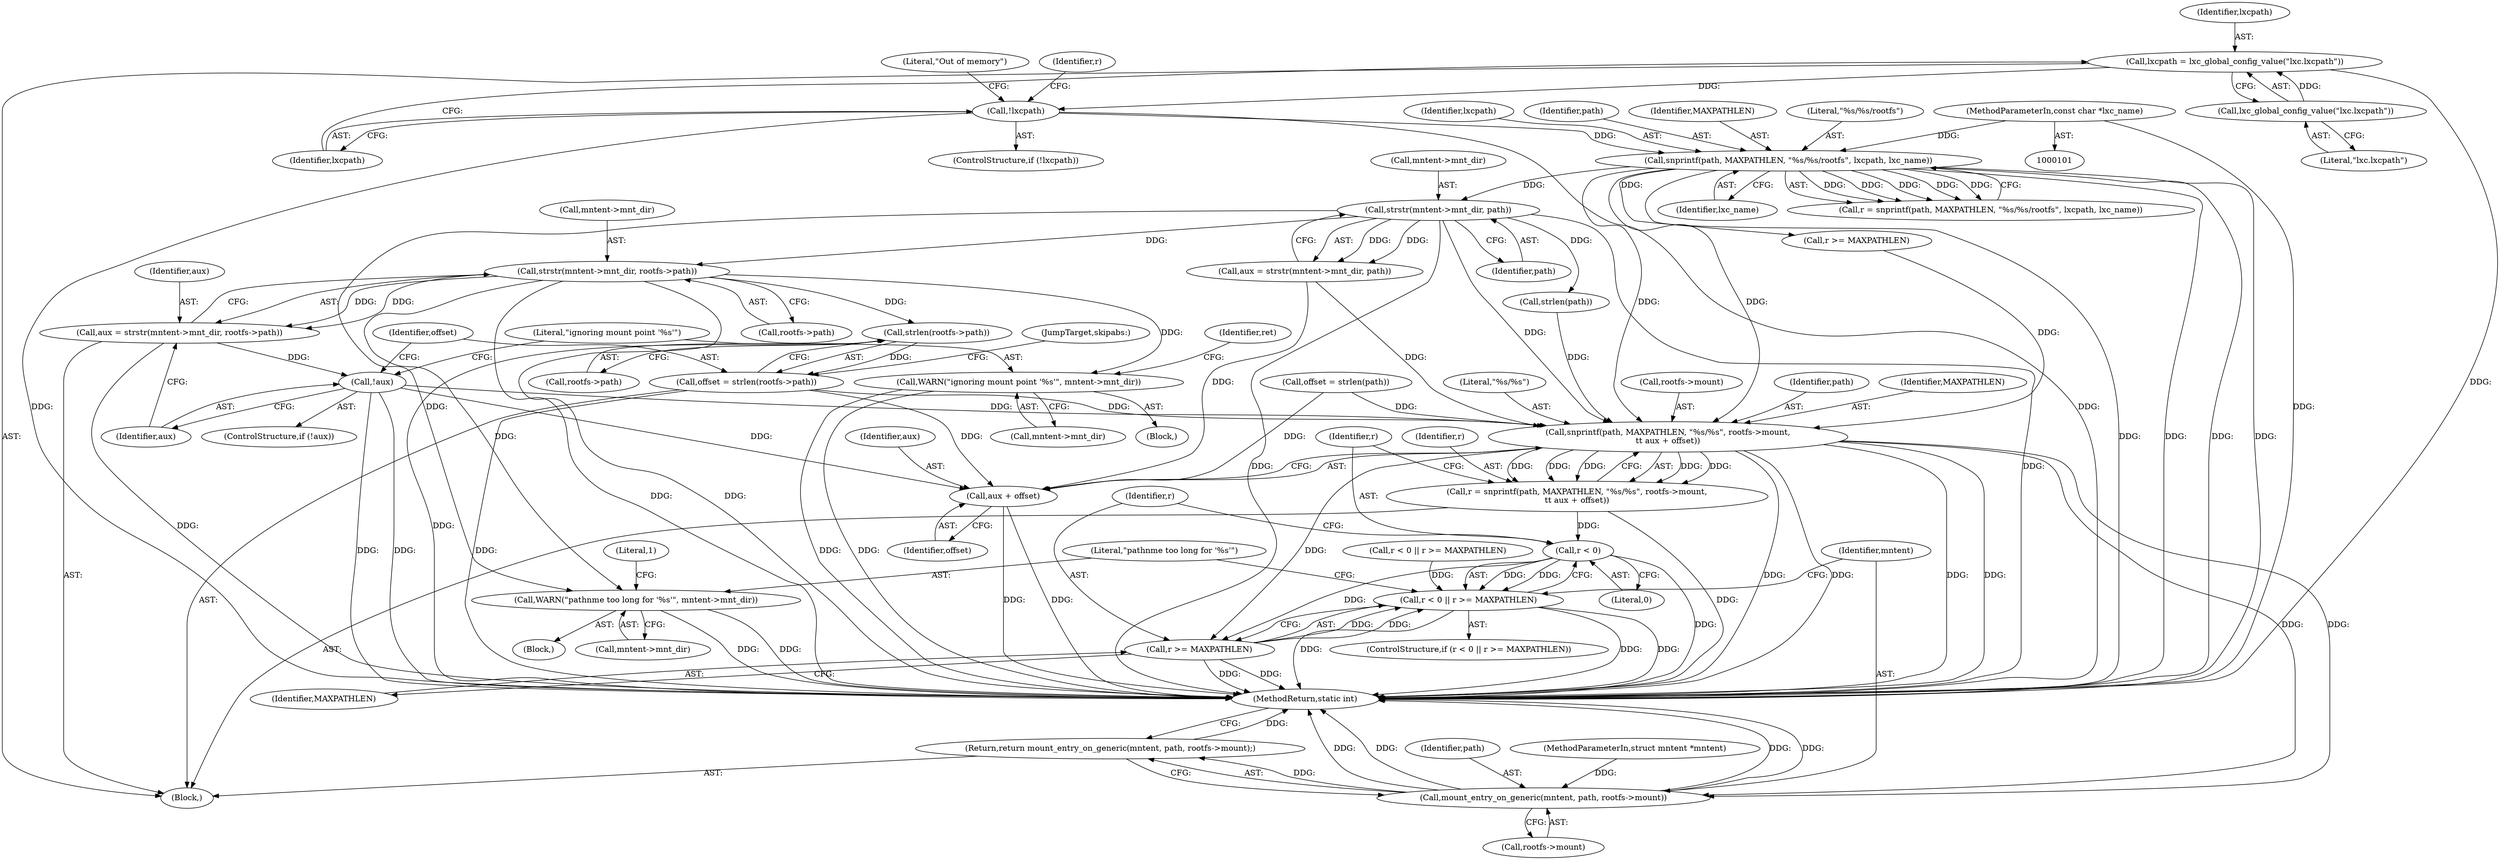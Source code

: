 digraph "0_lxc_592fd47a6245508b79fe6ac819fe6d3b2c1289be_6@API" {
"1000163" [label="(Call,strstr(mntent->mnt_dir, rootfs->path))"];
"1000147" [label="(Call,strstr(mntent->mnt_dir, path))"];
"1000130" [label="(Call,snprintf(path, MAXPATHLEN, \"%s/%s/rootfs\", lxcpath, lxc_name))"];
"1000120" [label="(Call,!lxcpath)"];
"1000115" [label="(Call,lxcpath = lxc_global_config_value(\"lxc.lxcpath\"))"];
"1000117" [label="(Call,lxc_global_config_value(\"lxc.lxcpath\"))"];
"1000104" [label="(MethodParameterIn,const char *lxc_name)"];
"1000161" [label="(Call,aux = strstr(mntent->mnt_dir, rootfs->path))"];
"1000171" [label="(Call,!aux)"];
"1000190" [label="(Call,snprintf(path, MAXPATHLEN, \"%s/%s\", rootfs->mount,\n\t\t aux + offset))"];
"1000188" [label="(Call,r = snprintf(path, MAXPATHLEN, \"%s/%s\", rootfs->mount,\n\t\t aux + offset))"];
"1000202" [label="(Call,r < 0)"];
"1000201" [label="(Call,r < 0 || r >= MAXPATHLEN)"];
"1000205" [label="(Call,r >= MAXPATHLEN)"];
"1000218" [label="(Call,mount_entry_on_generic(mntent, path, rootfs->mount))"];
"1000217" [label="(Return,return mount_entry_on_generic(mntent, path, rootfs->mount);)"];
"1000197" [label="(Call,aux + offset)"];
"1000174" [label="(Call,WARN(\"ignoring mount point '%s'\", mntent->mnt_dir))"];
"1000183" [label="(Call,strlen(rootfs->path))"];
"1000181" [label="(Call,offset = strlen(rootfs->path))"];
"1000209" [label="(Call,WARN(\"pathnme too long for '%s'\", mntent->mnt_dir))"];
"1000162" [label="(Identifier,aux)"];
"1000200" [label="(ControlStructure,if (r < 0 || r >= MAXPATHLEN))"];
"1000104" [label="(MethodParameterIn,const char *lxc_name)"];
"1000105" [label="(Block,)"];
"1000194" [label="(Call,rootfs->mount)"];
"1000116" [label="(Identifier,lxcpath)"];
"1000205" [label="(Call,r >= MAXPATHLEN)"];
"1000145" [label="(Call,aux = strstr(mntent->mnt_dir, path))"];
"1000180" [label="(Identifier,ret)"];
"1000171" [label="(Call,!aux)"];
"1000135" [label="(Identifier,lxc_name)"];
"1000176" [label="(Call,mntent->mnt_dir)"];
"1000181" [label="(Call,offset = strlen(rootfs->path))"];
"1000124" [label="(Literal,\"Out of memory\")"];
"1000163" [label="(Call,strstr(mntent->mnt_dir, rootfs->path))"];
"1000198" [label="(Identifier,aux)"];
"1000133" [label="(Literal,\"%s/%s/rootfs\")"];
"1000161" [label="(Call,aux = strstr(mntent->mnt_dir, rootfs->path))"];
"1000167" [label="(Call,rootfs->path)"];
"1000164" [label="(Call,mntent->mnt_dir)"];
"1000183" [label="(Call,strlen(rootfs->path))"];
"1000119" [label="(ControlStructure,if (!lxcpath))"];
"1000170" [label="(ControlStructure,if (!aux))"];
"1000134" [label="(Identifier,lxcpath)"];
"1000191" [label="(Identifier,path)"];
"1000120" [label="(Call,!lxcpath)"];
"1000189" [label="(Identifier,r)"];
"1000129" [label="(Identifier,r)"];
"1000201" [label="(Call,r < 0 || r >= MAXPATHLEN)"];
"1000187" [label="(JumpTarget,skipabs:)"];
"1000174" [label="(Call,WARN(\"ignoring mount point '%s'\", mntent->mnt_dir))"];
"1000155" [label="(Call,offset = strlen(path))"];
"1000224" [label="(MethodReturn,static int)"];
"1000147" [label="(Call,strstr(mntent->mnt_dir, path))"];
"1000148" [label="(Call,mntent->mnt_dir)"];
"1000221" [label="(Call,rootfs->mount)"];
"1000121" [label="(Identifier,lxcpath)"];
"1000151" [label="(Identifier,path)"];
"1000192" [label="(Identifier,MAXPATHLEN)"];
"1000219" [label="(Identifier,mntent)"];
"1000131" [label="(Identifier,path)"];
"1000117" [label="(Call,lxc_global_config_value(\"lxc.lxcpath\"))"];
"1000128" [label="(Call,r = snprintf(path, MAXPATHLEN, \"%s/%s/rootfs\", lxcpath, lxc_name))"];
"1000217" [label="(Return,return mount_entry_on_generic(mntent, path, rootfs->mount);)"];
"1000157" [label="(Call,strlen(path))"];
"1000190" [label="(Call,snprintf(path, MAXPATHLEN, \"%s/%s\", rootfs->mount,\n\t\t aux + offset))"];
"1000175" [label="(Literal,\"ignoring mount point '%s'\")"];
"1000188" [label="(Call,r = snprintf(path, MAXPATHLEN, \"%s/%s\", rootfs->mount,\n\t\t aux + offset))"];
"1000202" [label="(Call,r < 0)"];
"1000207" [label="(Identifier,MAXPATHLEN)"];
"1000209" [label="(Call,WARN(\"pathnme too long for '%s'\", mntent->mnt_dir))"];
"1000220" [label="(Identifier,path)"];
"1000218" [label="(Call,mount_entry_on_generic(mntent, path, rootfs->mount))"];
"1000197" [label="(Call,aux + offset)"];
"1000193" [label="(Literal,\"%s/%s\")"];
"1000199" [label="(Identifier,offset)"];
"1000210" [label="(Literal,\"pathnme too long for '%s'\")"];
"1000137" [label="(Call,r < 0 || r >= MAXPATHLEN)"];
"1000182" [label="(Identifier,offset)"];
"1000172" [label="(Identifier,aux)"];
"1000102" [label="(MethodParameterIn,struct mntent *mntent)"];
"1000173" [label="(Block,)"];
"1000208" [label="(Block,)"];
"1000184" [label="(Call,rootfs->path)"];
"1000115" [label="(Call,lxcpath = lxc_global_config_value(\"lxc.lxcpath\"))"];
"1000203" [label="(Identifier,r)"];
"1000216" [label="(Literal,1)"];
"1000141" [label="(Call,r >= MAXPATHLEN)"];
"1000130" [label="(Call,snprintf(path, MAXPATHLEN, \"%s/%s/rootfs\", lxcpath, lxc_name))"];
"1000118" [label="(Literal,\"lxc.lxcpath\")"];
"1000206" [label="(Identifier,r)"];
"1000204" [label="(Literal,0)"];
"1000132" [label="(Identifier,MAXPATHLEN)"];
"1000211" [label="(Call,mntent->mnt_dir)"];
"1000163" -> "1000161"  [label="AST: "];
"1000163" -> "1000167"  [label="CFG: "];
"1000164" -> "1000163"  [label="AST: "];
"1000167" -> "1000163"  [label="AST: "];
"1000161" -> "1000163"  [label="CFG: "];
"1000163" -> "1000224"  [label="DDG: "];
"1000163" -> "1000224"  [label="DDG: "];
"1000163" -> "1000161"  [label="DDG: "];
"1000163" -> "1000161"  [label="DDG: "];
"1000147" -> "1000163"  [label="DDG: "];
"1000163" -> "1000174"  [label="DDG: "];
"1000163" -> "1000183"  [label="DDG: "];
"1000163" -> "1000209"  [label="DDG: "];
"1000147" -> "1000145"  [label="AST: "];
"1000147" -> "1000151"  [label="CFG: "];
"1000148" -> "1000147"  [label="AST: "];
"1000151" -> "1000147"  [label="AST: "];
"1000145" -> "1000147"  [label="CFG: "];
"1000147" -> "1000224"  [label="DDG: "];
"1000147" -> "1000224"  [label="DDG: "];
"1000147" -> "1000145"  [label="DDG: "];
"1000147" -> "1000145"  [label="DDG: "];
"1000130" -> "1000147"  [label="DDG: "];
"1000147" -> "1000157"  [label="DDG: "];
"1000147" -> "1000190"  [label="DDG: "];
"1000147" -> "1000209"  [label="DDG: "];
"1000130" -> "1000128"  [label="AST: "];
"1000130" -> "1000135"  [label="CFG: "];
"1000131" -> "1000130"  [label="AST: "];
"1000132" -> "1000130"  [label="AST: "];
"1000133" -> "1000130"  [label="AST: "];
"1000134" -> "1000130"  [label="AST: "];
"1000135" -> "1000130"  [label="AST: "];
"1000128" -> "1000130"  [label="CFG: "];
"1000130" -> "1000224"  [label="DDG: "];
"1000130" -> "1000224"  [label="DDG: "];
"1000130" -> "1000224"  [label="DDG: "];
"1000130" -> "1000224"  [label="DDG: "];
"1000130" -> "1000128"  [label="DDG: "];
"1000130" -> "1000128"  [label="DDG: "];
"1000130" -> "1000128"  [label="DDG: "];
"1000130" -> "1000128"  [label="DDG: "];
"1000130" -> "1000128"  [label="DDG: "];
"1000120" -> "1000130"  [label="DDG: "];
"1000104" -> "1000130"  [label="DDG: "];
"1000130" -> "1000141"  [label="DDG: "];
"1000130" -> "1000190"  [label="DDG: "];
"1000130" -> "1000190"  [label="DDG: "];
"1000120" -> "1000119"  [label="AST: "];
"1000120" -> "1000121"  [label="CFG: "];
"1000121" -> "1000120"  [label="AST: "];
"1000124" -> "1000120"  [label="CFG: "];
"1000129" -> "1000120"  [label="CFG: "];
"1000120" -> "1000224"  [label="DDG: "];
"1000120" -> "1000224"  [label="DDG: "];
"1000115" -> "1000120"  [label="DDG: "];
"1000115" -> "1000105"  [label="AST: "];
"1000115" -> "1000117"  [label="CFG: "];
"1000116" -> "1000115"  [label="AST: "];
"1000117" -> "1000115"  [label="AST: "];
"1000121" -> "1000115"  [label="CFG: "];
"1000115" -> "1000224"  [label="DDG: "];
"1000117" -> "1000115"  [label="DDG: "];
"1000117" -> "1000118"  [label="CFG: "];
"1000118" -> "1000117"  [label="AST: "];
"1000104" -> "1000101"  [label="AST: "];
"1000104" -> "1000224"  [label="DDG: "];
"1000161" -> "1000105"  [label="AST: "];
"1000162" -> "1000161"  [label="AST: "];
"1000172" -> "1000161"  [label="CFG: "];
"1000161" -> "1000224"  [label="DDG: "];
"1000161" -> "1000171"  [label="DDG: "];
"1000171" -> "1000170"  [label="AST: "];
"1000171" -> "1000172"  [label="CFG: "];
"1000172" -> "1000171"  [label="AST: "];
"1000175" -> "1000171"  [label="CFG: "];
"1000182" -> "1000171"  [label="CFG: "];
"1000171" -> "1000224"  [label="DDG: "];
"1000171" -> "1000224"  [label="DDG: "];
"1000171" -> "1000190"  [label="DDG: "];
"1000171" -> "1000197"  [label="DDG: "];
"1000190" -> "1000188"  [label="AST: "];
"1000190" -> "1000197"  [label="CFG: "];
"1000191" -> "1000190"  [label="AST: "];
"1000192" -> "1000190"  [label="AST: "];
"1000193" -> "1000190"  [label="AST: "];
"1000194" -> "1000190"  [label="AST: "];
"1000197" -> "1000190"  [label="AST: "];
"1000188" -> "1000190"  [label="CFG: "];
"1000190" -> "1000224"  [label="DDG: "];
"1000190" -> "1000224"  [label="DDG: "];
"1000190" -> "1000224"  [label="DDG: "];
"1000190" -> "1000224"  [label="DDG: "];
"1000190" -> "1000188"  [label="DDG: "];
"1000190" -> "1000188"  [label="DDG: "];
"1000190" -> "1000188"  [label="DDG: "];
"1000190" -> "1000188"  [label="DDG: "];
"1000190" -> "1000188"  [label="DDG: "];
"1000157" -> "1000190"  [label="DDG: "];
"1000141" -> "1000190"  [label="DDG: "];
"1000145" -> "1000190"  [label="DDG: "];
"1000181" -> "1000190"  [label="DDG: "];
"1000155" -> "1000190"  [label="DDG: "];
"1000190" -> "1000205"  [label="DDG: "];
"1000190" -> "1000218"  [label="DDG: "];
"1000190" -> "1000218"  [label="DDG: "];
"1000188" -> "1000105"  [label="AST: "];
"1000189" -> "1000188"  [label="AST: "];
"1000203" -> "1000188"  [label="CFG: "];
"1000188" -> "1000224"  [label="DDG: "];
"1000188" -> "1000202"  [label="DDG: "];
"1000202" -> "1000201"  [label="AST: "];
"1000202" -> "1000204"  [label="CFG: "];
"1000203" -> "1000202"  [label="AST: "];
"1000204" -> "1000202"  [label="AST: "];
"1000206" -> "1000202"  [label="CFG: "];
"1000201" -> "1000202"  [label="CFG: "];
"1000202" -> "1000224"  [label="DDG: "];
"1000202" -> "1000201"  [label="DDG: "];
"1000202" -> "1000201"  [label="DDG: "];
"1000202" -> "1000205"  [label="DDG: "];
"1000201" -> "1000200"  [label="AST: "];
"1000201" -> "1000205"  [label="CFG: "];
"1000205" -> "1000201"  [label="AST: "];
"1000210" -> "1000201"  [label="CFG: "];
"1000219" -> "1000201"  [label="CFG: "];
"1000201" -> "1000224"  [label="DDG: "];
"1000201" -> "1000224"  [label="DDG: "];
"1000201" -> "1000224"  [label="DDG: "];
"1000137" -> "1000201"  [label="DDG: "];
"1000205" -> "1000201"  [label="DDG: "];
"1000205" -> "1000201"  [label="DDG: "];
"1000205" -> "1000207"  [label="CFG: "];
"1000206" -> "1000205"  [label="AST: "];
"1000207" -> "1000205"  [label="AST: "];
"1000205" -> "1000224"  [label="DDG: "];
"1000205" -> "1000224"  [label="DDG: "];
"1000218" -> "1000217"  [label="AST: "];
"1000218" -> "1000221"  [label="CFG: "];
"1000219" -> "1000218"  [label="AST: "];
"1000220" -> "1000218"  [label="AST: "];
"1000221" -> "1000218"  [label="AST: "];
"1000217" -> "1000218"  [label="CFG: "];
"1000218" -> "1000224"  [label="DDG: "];
"1000218" -> "1000224"  [label="DDG: "];
"1000218" -> "1000224"  [label="DDG: "];
"1000218" -> "1000224"  [label="DDG: "];
"1000218" -> "1000217"  [label="DDG: "];
"1000102" -> "1000218"  [label="DDG: "];
"1000217" -> "1000105"  [label="AST: "];
"1000224" -> "1000217"  [label="CFG: "];
"1000217" -> "1000224"  [label="DDG: "];
"1000197" -> "1000199"  [label="CFG: "];
"1000198" -> "1000197"  [label="AST: "];
"1000199" -> "1000197"  [label="AST: "];
"1000197" -> "1000224"  [label="DDG: "];
"1000197" -> "1000224"  [label="DDG: "];
"1000145" -> "1000197"  [label="DDG: "];
"1000181" -> "1000197"  [label="DDG: "];
"1000155" -> "1000197"  [label="DDG: "];
"1000174" -> "1000173"  [label="AST: "];
"1000174" -> "1000176"  [label="CFG: "];
"1000175" -> "1000174"  [label="AST: "];
"1000176" -> "1000174"  [label="AST: "];
"1000180" -> "1000174"  [label="CFG: "];
"1000174" -> "1000224"  [label="DDG: "];
"1000174" -> "1000224"  [label="DDG: "];
"1000183" -> "1000181"  [label="AST: "];
"1000183" -> "1000184"  [label="CFG: "];
"1000184" -> "1000183"  [label="AST: "];
"1000181" -> "1000183"  [label="CFG: "];
"1000183" -> "1000224"  [label="DDG: "];
"1000183" -> "1000181"  [label="DDG: "];
"1000181" -> "1000105"  [label="AST: "];
"1000182" -> "1000181"  [label="AST: "];
"1000187" -> "1000181"  [label="CFG: "];
"1000181" -> "1000224"  [label="DDG: "];
"1000209" -> "1000208"  [label="AST: "];
"1000209" -> "1000211"  [label="CFG: "];
"1000210" -> "1000209"  [label="AST: "];
"1000211" -> "1000209"  [label="AST: "];
"1000216" -> "1000209"  [label="CFG: "];
"1000209" -> "1000224"  [label="DDG: "];
"1000209" -> "1000224"  [label="DDG: "];
}
